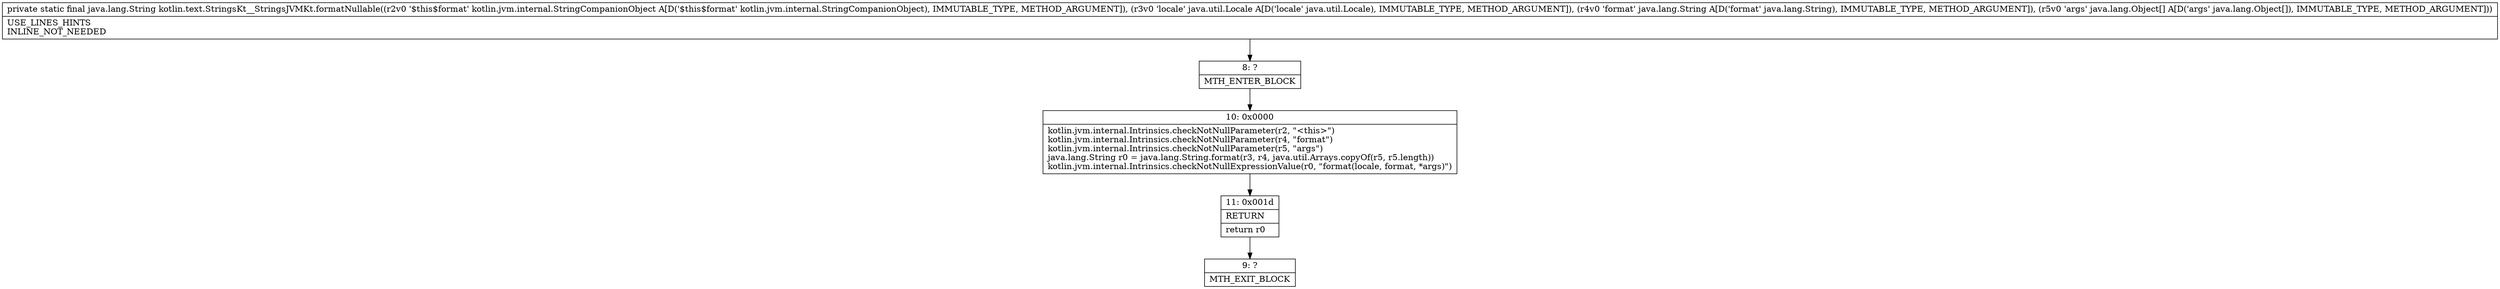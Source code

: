 digraph "CFG forkotlin.text.StringsKt__StringsJVMKt.formatNullable(Lkotlin\/jvm\/internal\/StringCompanionObject;Ljava\/util\/Locale;Ljava\/lang\/String;[Ljava\/lang\/Object;)Ljava\/lang\/String;" {
Node_8 [shape=record,label="{8\:\ ?|MTH_ENTER_BLOCK\l}"];
Node_10 [shape=record,label="{10\:\ 0x0000|kotlin.jvm.internal.Intrinsics.checkNotNullParameter(r2, \"\<this\>\")\lkotlin.jvm.internal.Intrinsics.checkNotNullParameter(r4, \"format\")\lkotlin.jvm.internal.Intrinsics.checkNotNullParameter(r5, \"args\")\ljava.lang.String r0 = java.lang.String.format(r3, r4, java.util.Arrays.copyOf(r5, r5.length))\lkotlin.jvm.internal.Intrinsics.checkNotNullExpressionValue(r0, \"format(locale, format, *args)\")\l}"];
Node_11 [shape=record,label="{11\:\ 0x001d|RETURN\l|return r0\l}"];
Node_9 [shape=record,label="{9\:\ ?|MTH_EXIT_BLOCK\l}"];
MethodNode[shape=record,label="{private static final java.lang.String kotlin.text.StringsKt__StringsJVMKt.formatNullable((r2v0 '$this$format' kotlin.jvm.internal.StringCompanionObject A[D('$this$format' kotlin.jvm.internal.StringCompanionObject), IMMUTABLE_TYPE, METHOD_ARGUMENT]), (r3v0 'locale' java.util.Locale A[D('locale' java.util.Locale), IMMUTABLE_TYPE, METHOD_ARGUMENT]), (r4v0 'format' java.lang.String A[D('format' java.lang.String), IMMUTABLE_TYPE, METHOD_ARGUMENT]), (r5v0 'args' java.lang.Object[] A[D('args' java.lang.Object[]), IMMUTABLE_TYPE, METHOD_ARGUMENT]))  | USE_LINES_HINTS\lINLINE_NOT_NEEDED\l}"];
MethodNode -> Node_8;Node_8 -> Node_10;
Node_10 -> Node_11;
Node_11 -> Node_9;
}

